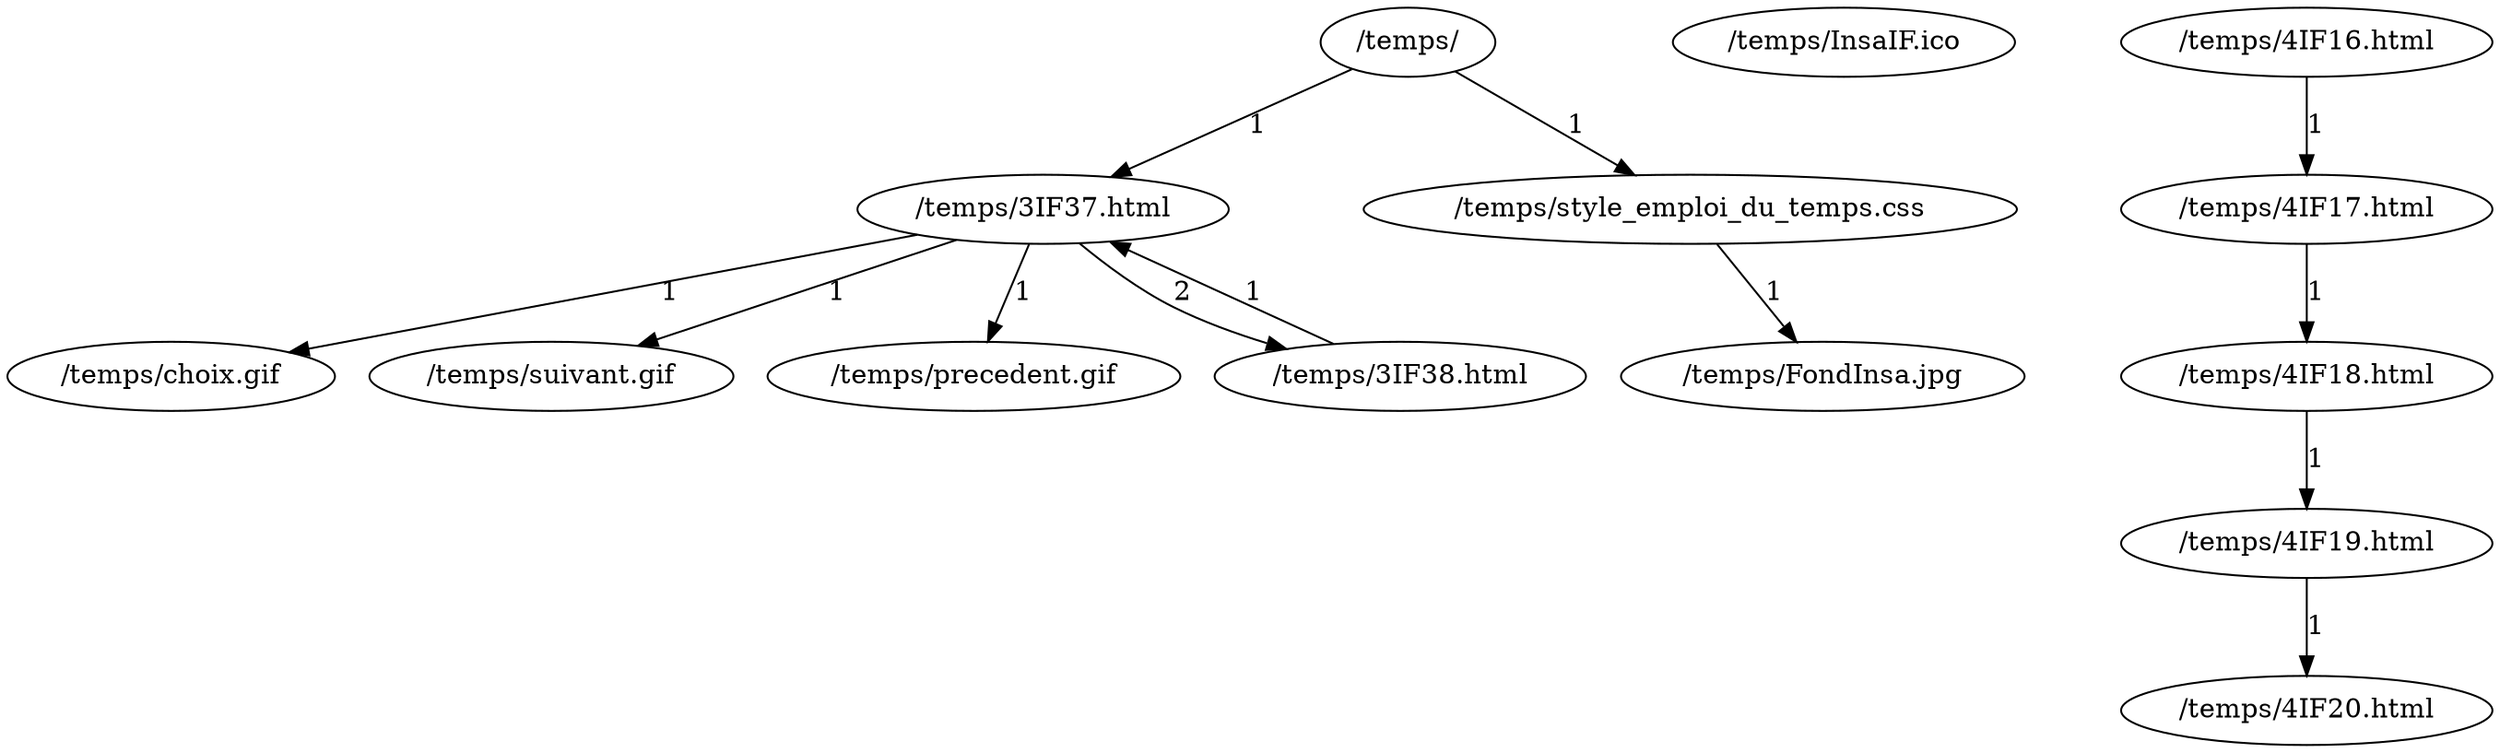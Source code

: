 digraph {
node0 [label="/temps/choix.gif"];
node1 [label="/temps/suivant.gif"];
node2 [label="/temps/3IF37.html"];
node3 [label="/temps/FondInsa.jpg"];
node4 [label="/temps/InsaIF.ico"];
node5 [label="/temps/style_emploi_du_temps.css"];
node6 [label="/temps/"];
node7 [label="/temps/precedent.gif"];
node8 [label="/temps/4IF17.html"];
node9 [label="/temps/4IF18.html"];
node10 [label="/temps/4IF16.html"];
node11 [label="/temps/4IF19.html"];
node12 [label="/temps/4IF20.html"];
node13 [label="/temps/3IF38.html"];
node2-> node0 [label="1"];
node2-> node1 [label="1"];
node13-> node2 [label="1"];
node6-> node2 [label="1"];
node5-> node3 [label="1"];
node6-> node5 [label="1"];
node2-> node7 [label="1"];
node10-> node8 [label="1"];
node8-> node9 [label="1"];
node9-> node11 [label="1"];
node11-> node12 [label="1"];
node2-> node13 [label="2"];
}